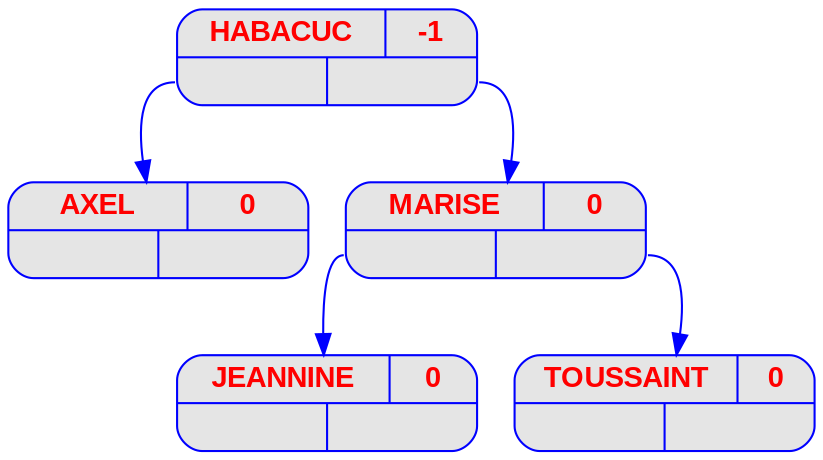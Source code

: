 digraph  {
	node [
		fontname  = "Arial bold" 
		fontsize  = "14"
		fontcolor = "red"
		style     = "rounded, filled"
		shape     = "record"
		fillcolor = "grey90"
		color     = "blue"
		width     = "2"
	]

	edge [
		color     = "blue"
	]

	"HABACUC
" [label = "{{<c> HABACUC
 | <b> -1} | { <g> | <d>}}"];
	"HABACUC
":g -> "AXEL
";
	"AXEL
" [label = "{{<c> AXEL
 | <b> 0} | { <g> | <d>}}"];
	"AXEL
" [label = "{{<c> AXEL
 | <b> 0} | { <g> | <d>}}"];
	"HABACUC
":d -> "MARISE
";
	"MARISE
" [label = "{{<c> MARISE
 | <b> 0} | { <g> | <d>}}"];
	"MARISE
":g -> "JEANNINE
";
	"JEANNINE
" [label = "{{<c> JEANNINE
 | <b> 0} | { <g> | <d>}}"];
	"JEANNINE
" [label = "{{<c> JEANNINE
 | <b> 0} | { <g> | <d>}}"];
	"MARISE
":d -> "TOUSSAINT
";
	"TOUSSAINT
" [label = "{{<c> TOUSSAINT
 | <b> 0} | { <g> | <d>}}"];
	"TOUSSAINT
" [label = "{{<c> TOUSSAINT
 | <b> 0} | { <g> | <d>}}"];
}
